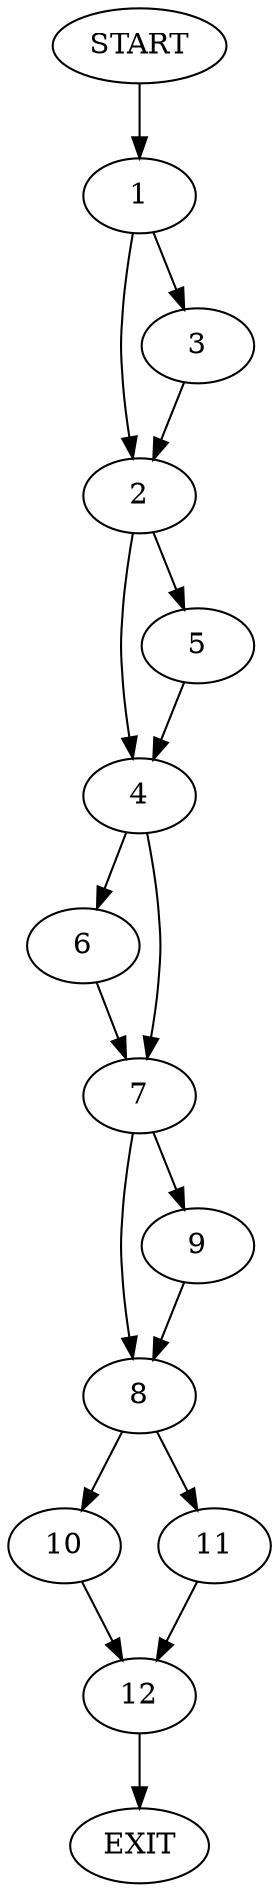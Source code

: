 digraph {
0 [label="START"]
13 [label="EXIT"]
0 -> 1
1 -> 2
1 -> 3
2 -> 4
2 -> 5
3 -> 2
4 -> 6
4 -> 7
5 -> 4
6 -> 7
7 -> 8
7 -> 9
9 -> 8
8 -> 10
8 -> 11
11 -> 12
10 -> 12
12 -> 13
}
